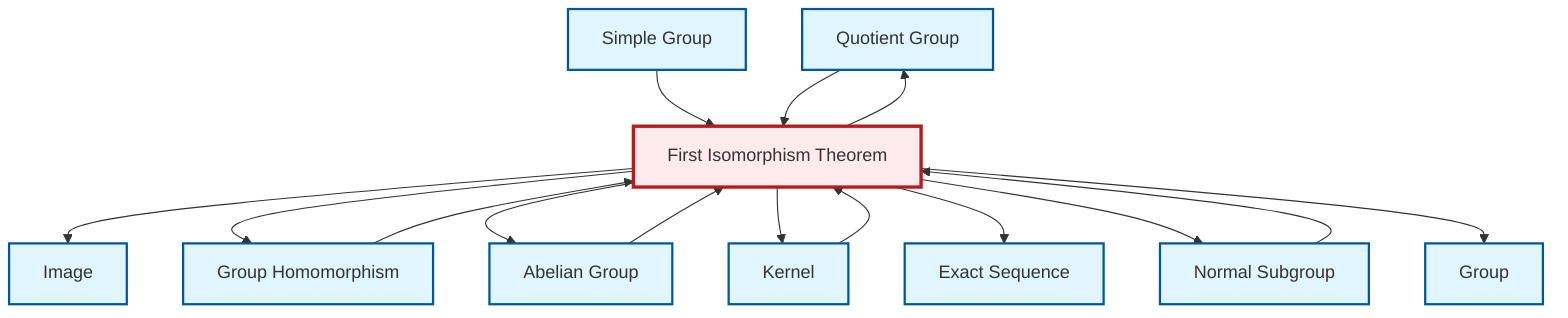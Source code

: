 graph TD
    classDef definition fill:#e1f5fe,stroke:#01579b,stroke-width:2px
    classDef theorem fill:#f3e5f5,stroke:#4a148c,stroke-width:2px
    classDef axiom fill:#fff3e0,stroke:#e65100,stroke-width:2px
    classDef example fill:#e8f5e9,stroke:#1b5e20,stroke-width:2px
    classDef current fill:#ffebee,stroke:#b71c1c,stroke-width:3px
    def-quotient-group["Quotient Group"]:::definition
    def-image["Image"]:::definition
    def-exact-sequence["Exact Sequence"]:::definition
    def-homomorphism["Group Homomorphism"]:::definition
    thm-first-isomorphism["First Isomorphism Theorem"]:::theorem
    def-simple-group["Simple Group"]:::definition
    def-normal-subgroup["Normal Subgroup"]:::definition
    def-kernel["Kernel"]:::definition
    def-group["Group"]:::definition
    def-abelian-group["Abelian Group"]:::definition
    thm-first-isomorphism --> def-image
    thm-first-isomorphism --> def-homomorphism
    thm-first-isomorphism --> def-abelian-group
    thm-first-isomorphism --> def-kernel
    def-simple-group --> thm-first-isomorphism
    def-abelian-group --> thm-first-isomorphism
    def-normal-subgroup --> thm-first-isomorphism
    thm-first-isomorphism --> def-exact-sequence
    thm-first-isomorphism --> def-quotient-group
    def-kernel --> thm-first-isomorphism
    thm-first-isomorphism --> def-normal-subgroup
    def-quotient-group --> thm-first-isomorphism
    thm-first-isomorphism --> def-group
    def-homomorphism --> thm-first-isomorphism
    class thm-first-isomorphism current